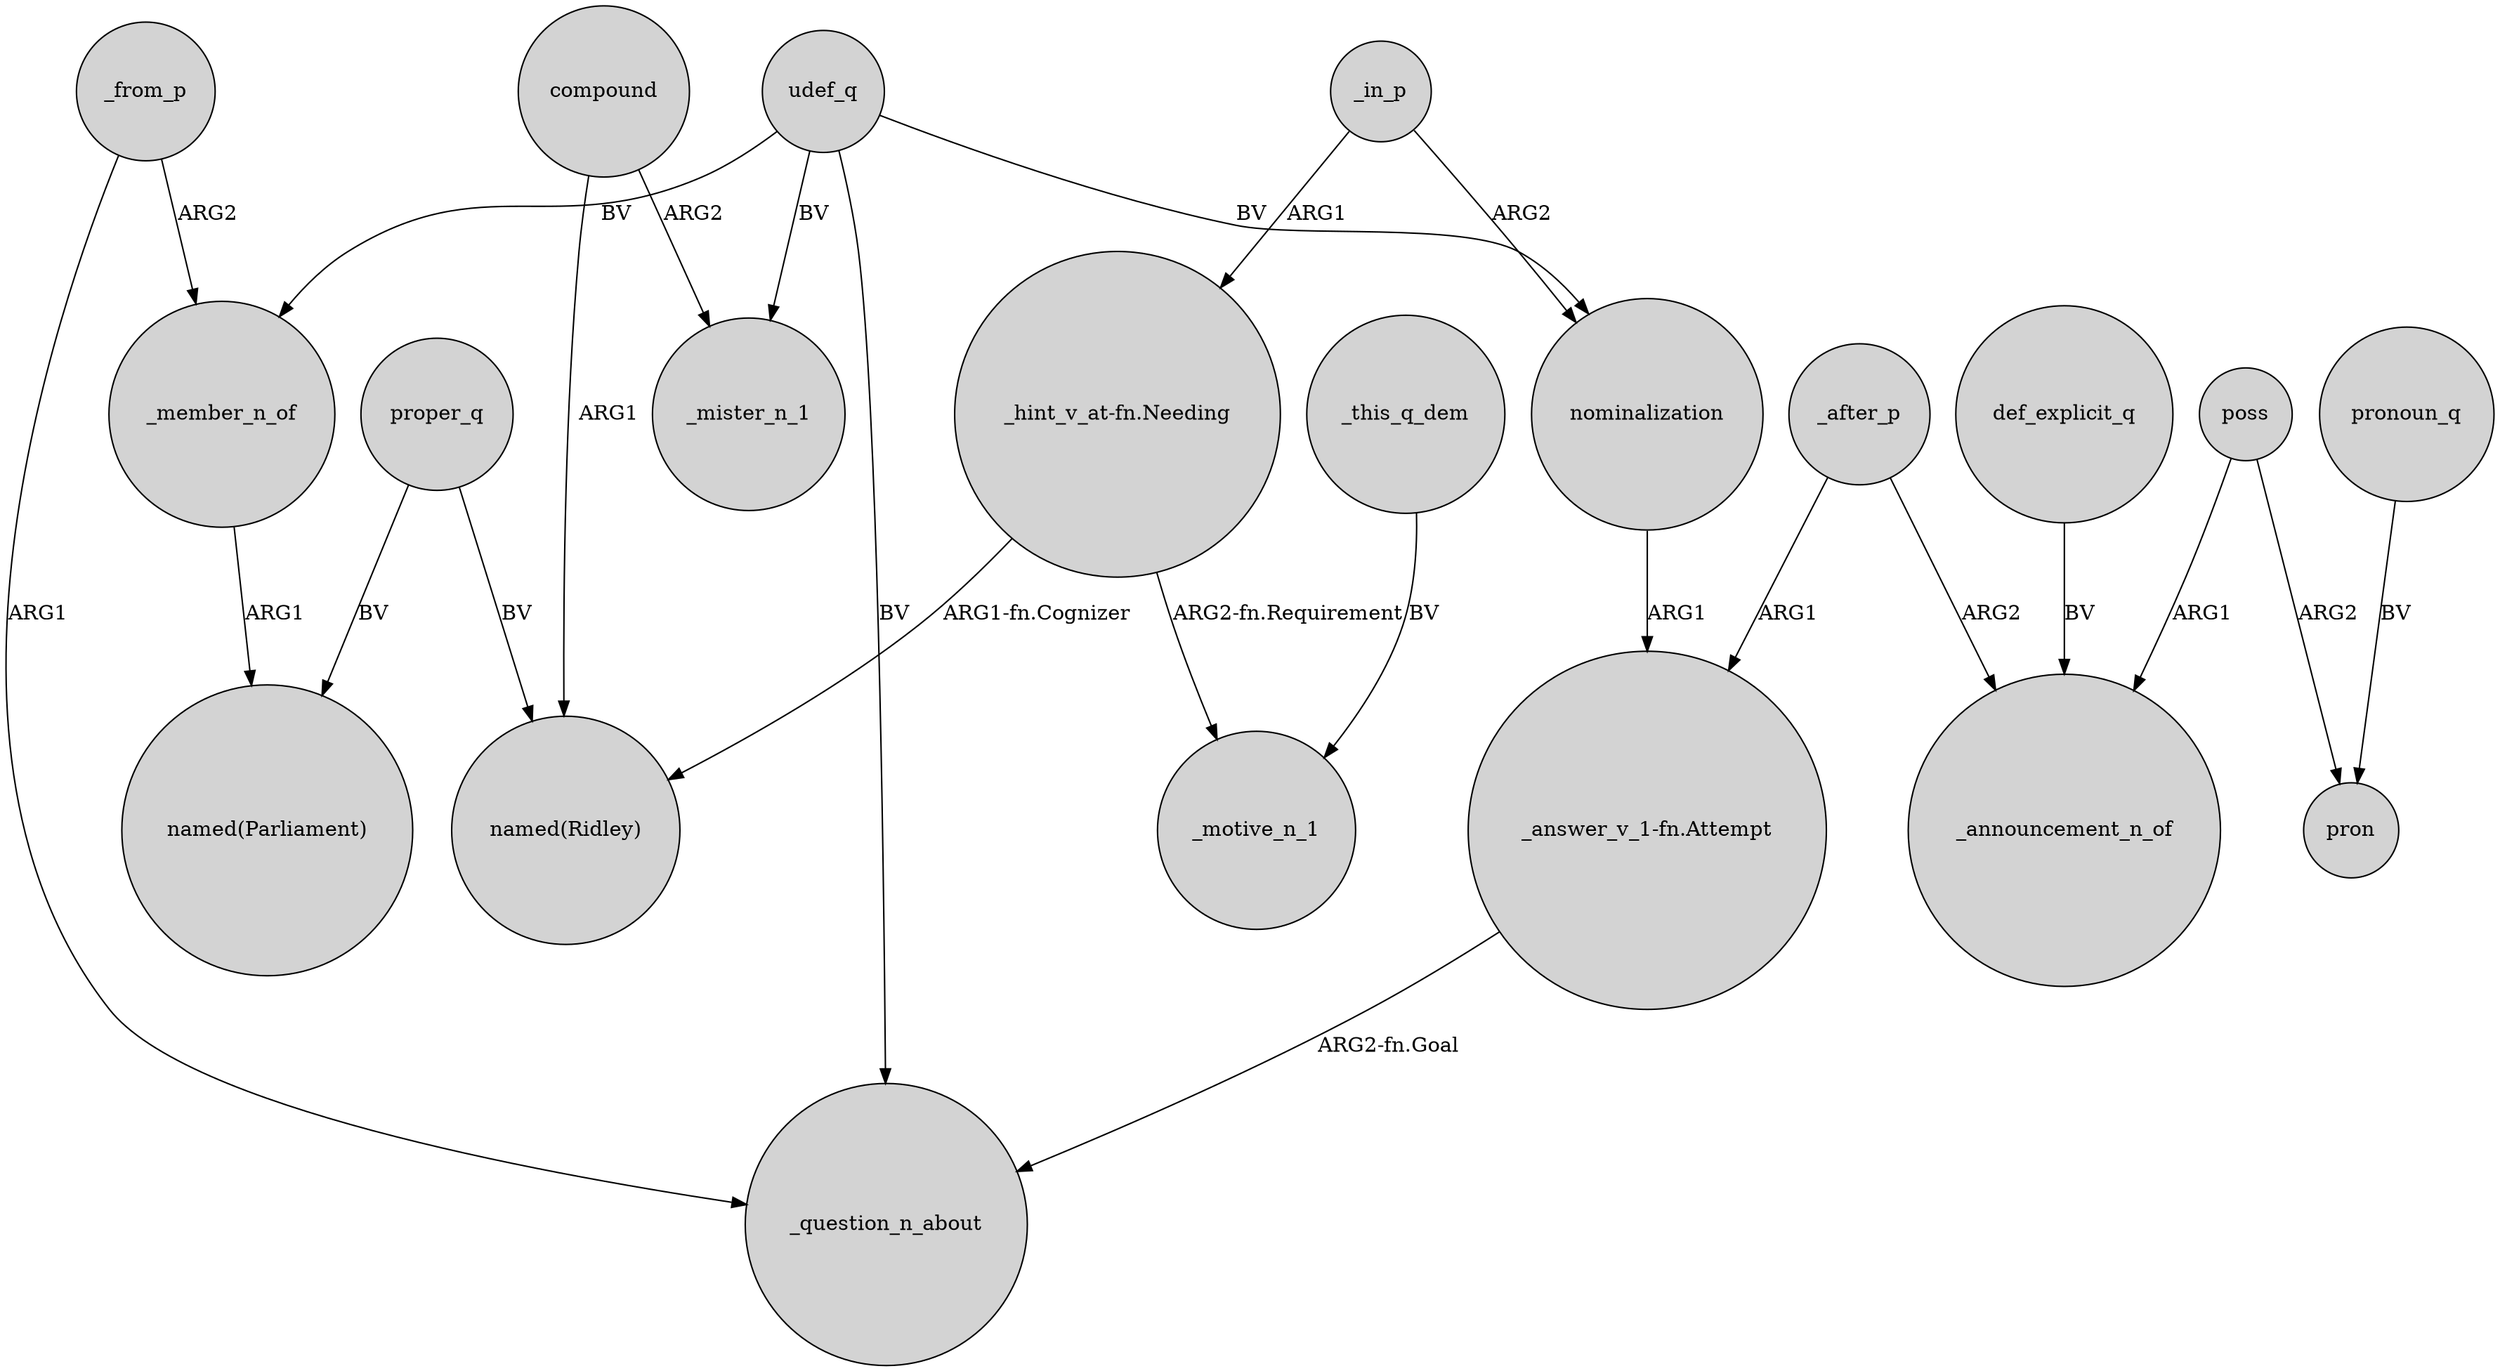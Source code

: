 digraph {
	node [shape=circle style=filled]
	proper_q -> "named(Ridley)" [label=BV]
	compound -> _mister_n_1 [label=ARG2]
	_after_p -> _announcement_n_of [label=ARG2]
	"_hint_v_at-fn.Needing" -> _motive_n_1 [label="ARG2-fn.Requirement"]
	_this_q_dem -> _motive_n_1 [label=BV]
	udef_q -> _member_n_of [label=BV]
	nominalization -> "_answer_v_1-fn.Attempt" [label=ARG1]
	proper_q -> "named(Parliament)" [label=BV]
	udef_q -> nominalization [label=BV]
	poss -> _announcement_n_of [label=ARG1]
	compound -> "named(Ridley)" [label=ARG1]
	udef_q -> _mister_n_1 [label=BV]
	"_hint_v_at-fn.Needing" -> "named(Ridley)" [label="ARG1-fn.Cognizer"]
	pronoun_q -> pron [label=BV]
	poss -> pron [label=ARG2]
	_after_p -> "_answer_v_1-fn.Attempt" [label=ARG1]
	_from_p -> _member_n_of [label=ARG2]
	_in_p -> "_hint_v_at-fn.Needing" [label=ARG1]
	_from_p -> _question_n_about [label=ARG1]
	_in_p -> nominalization [label=ARG2]
	def_explicit_q -> _announcement_n_of [label=BV]
	_member_n_of -> "named(Parliament)" [label=ARG1]
	"_answer_v_1-fn.Attempt" -> _question_n_about [label="ARG2-fn.Goal"]
	udef_q -> _question_n_about [label=BV]
}
